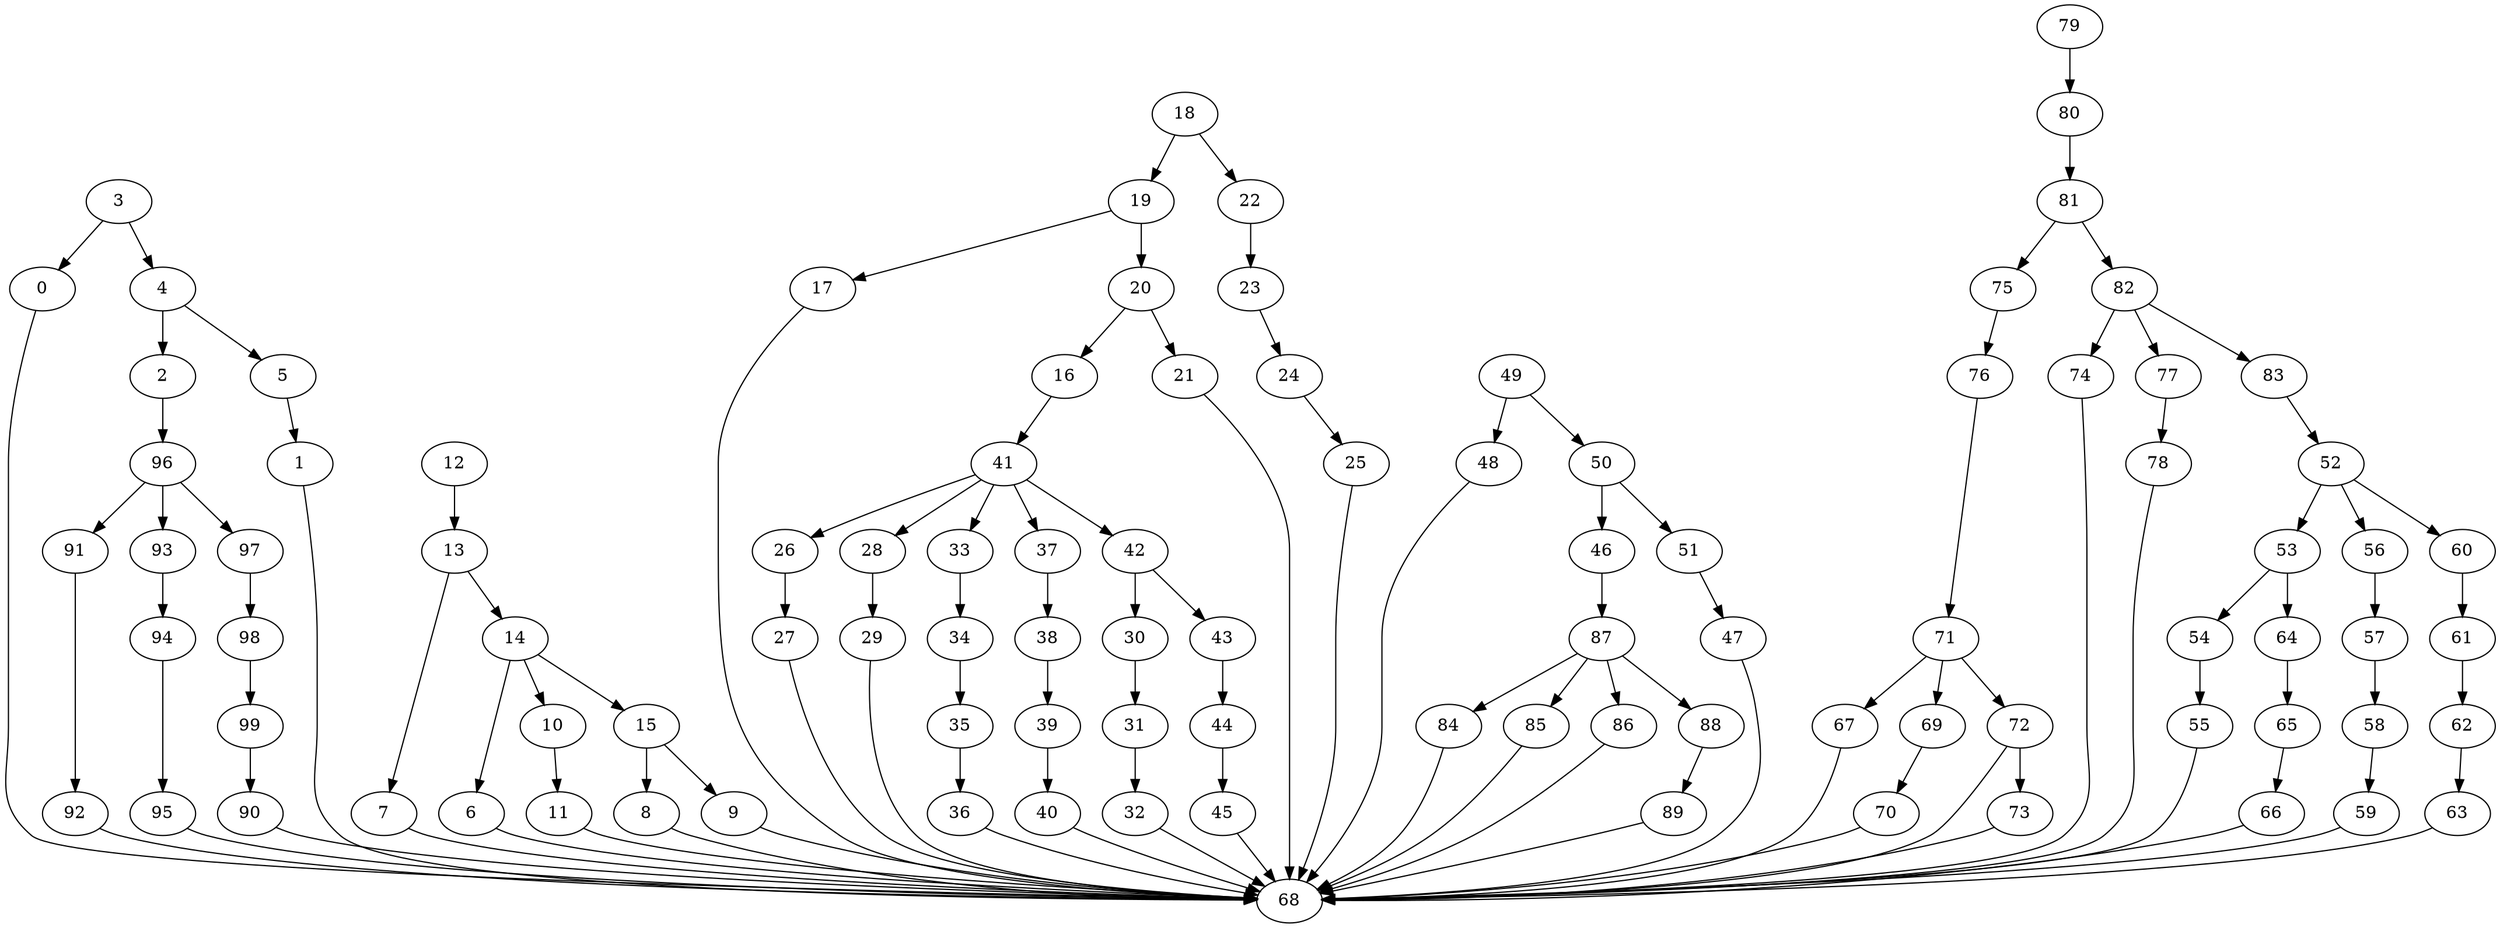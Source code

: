 strict digraph  {
0 [exec=119];
1 [exec=99];
2 [exec=92];
3 [exec=129];
4 [exec=124];
5 [exec=145];
6 [exec=95];
7 [exec=113];
8 [exec=171];
9 [exec=121];
10 [exec=72];
11 [exec=190];
12 [exec=126];
13 [exec=51];
14 [exec=124];
15 [exec=196];
16 [exec=128];
17 [exec=116];
18 [exec=61];
19 [exec=70];
20 [exec=61];
21 [exec=168];
22 [exec=121];
23 [exec=182];
24 [exec=186];
25 [exec=170];
26 [exec=120];
27 [exec=97];
28 [exec=141];
29 [exec=161];
30 [exec=200];
31 [exec=132];
32 [exec=192];
33 [exec=100];
34 [exec=132];
35 [exec=75];
36 [exec=65];
37 [exec=108];
38 [exec=121];
39 [exec=199];
40 [exec=110];
41 [exec=81];
42 [exec=134];
43 [exec=95];
44 [exec=124];
45 [exec=167];
46 [exec=65];
47 [exec=64];
48 [exec=93];
49 [exec=88];
50 [exec=60];
51 [exec=189];
52 [exec=154];
53 [exec=101];
54 [exec=172];
55 [exec=101];
56 [exec=111];
57 [exec=162];
58 [exec=155];
59 [exec=175];
60 [exec=59];
61 [exec=106];
62 [exec=157];
63 [exec=163];
64 [exec=113];
65 [exec=159];
66 [exec=105];
67 [exec=114];
68 [exec=112];
69 [exec=184];
70 [exec=103];
71 [exec=109];
72 [exec=156];
73 [exec=116];
74 [exec=60];
75 [exec=176];
76 [exec=149];
77 [exec=73];
78 [exec=160];
79 [exec=103];
80 [exec=196];
81 [exec=92];
82 [exec=136];
83 [exec=125];
84 [exec=195];
85 [exec=170];
86 [exec=153];
87 [exec=149];
88 [exec=105];
89 [exec=50];
90 [exec=147];
91 [exec=106];
92 [exec=190];
93 [exec=63];
94 [exec=101];
95 [exec=91];
96 [exec=134];
97 [exec=193];
98 [exec=170];
99 [exec=184];
0 -> 68  [comm=11];
1 -> 68  [comm=16];
2 -> 96  [comm=7];
3 -> 4  [comm=7];
3 -> 0  [comm=17];
4 -> 5  [comm=10];
4 -> 2  [comm=15];
5 -> 1  [comm=16];
6 -> 68  [comm=15];
7 -> 68  [comm=10];
8 -> 68  [comm=14];
9 -> 68  [comm=5];
10 -> 11  [comm=5];
11 -> 68  [comm=7];
12 -> 13  [comm=16];
13 -> 14  [comm=8];
13 -> 7  [comm=10];
14 -> 15  [comm=10];
14 -> 6  [comm=20];
14 -> 10  [comm=7];
15 -> 8  [comm=8];
15 -> 9  [comm=10];
16 -> 41  [comm=20];
17 -> 68  [comm=12];
18 -> 19  [comm=14];
18 -> 22  [comm=17];
19 -> 20  [comm=12];
19 -> 17  [comm=20];
20 -> 21  [comm=12];
20 -> 16  [comm=14];
21 -> 68  [comm=16];
22 -> 23  [comm=12];
23 -> 24  [comm=15];
24 -> 25  [comm=19];
25 -> 68  [comm=17];
26 -> 27  [comm=17];
27 -> 68  [comm=15];
28 -> 29  [comm=14];
29 -> 68  [comm=19];
30 -> 31  [comm=18];
31 -> 32  [comm=5];
32 -> 68  [comm=13];
33 -> 34  [comm=10];
34 -> 35  [comm=19];
35 -> 36  [comm=16];
36 -> 68  [comm=17];
37 -> 38  [comm=17];
38 -> 39  [comm=5];
39 -> 40  [comm=9];
40 -> 68  [comm=7];
41 -> 42  [comm=19];
41 -> 26  [comm=16];
41 -> 28  [comm=14];
41 -> 33  [comm=7];
41 -> 37  [comm=13];
42 -> 43  [comm=20];
42 -> 30  [comm=12];
43 -> 44  [comm=20];
44 -> 45  [comm=7];
45 -> 68  [comm=9];
46 -> 87  [comm=12];
47 -> 68  [comm=7];
48 -> 68  [comm=14];
49 -> 50  [comm=9];
49 -> 48  [comm=6];
50 -> 51  [comm=10];
50 -> 46  [comm=17];
51 -> 47  [comm=13];
52 -> 53  [comm=5];
52 -> 56  [comm=12];
52 -> 60  [comm=10];
53 -> 54  [comm=8];
53 -> 64  [comm=11];
54 -> 55  [comm=6];
55 -> 68  [comm=15];
56 -> 57  [comm=7];
57 -> 58  [comm=8];
58 -> 59  [comm=13];
59 -> 68  [comm=6];
60 -> 61  [comm=14];
61 -> 62  [comm=10];
62 -> 63  [comm=9];
63 -> 68  [comm=18];
64 -> 65  [comm=9];
65 -> 66  [comm=7];
66 -> 68  [comm=16];
67 -> 68  [comm=5];
69 -> 70  [comm=9];
70 -> 68  [comm=18];
71 -> 72  [comm=9];
71 -> 67  [comm=11];
71 -> 69  [comm=14];
72 -> 73  [comm=20];
72 -> 68  [comm=7];
73 -> 68  [comm=17];
74 -> 68  [comm=10];
75 -> 76  [comm=10];
76 -> 71  [comm=13];
77 -> 78  [comm=17];
78 -> 68  [comm=14];
79 -> 80  [comm=17];
80 -> 81  [comm=15];
81 -> 82  [comm=10];
81 -> 75  [comm=17];
82 -> 83  [comm=6];
82 -> 74  [comm=18];
82 -> 77  [comm=5];
83 -> 52  [comm=13];
84 -> 68  [comm=5];
85 -> 68  [comm=14];
86 -> 68  [comm=9];
87 -> 88  [comm=7];
87 -> 84  [comm=10];
87 -> 85  [comm=8];
87 -> 86  [comm=5];
88 -> 89  [comm=12];
89 -> 68  [comm=12];
90 -> 68  [comm=5];
91 -> 92  [comm=20];
92 -> 68  [comm=10];
93 -> 94  [comm=19];
94 -> 95  [comm=17];
95 -> 68  [comm=15];
96 -> 97  [comm=10];
96 -> 91  [comm=11];
96 -> 93  [comm=8];
97 -> 98  [comm=20];
98 -> 99  [comm=16];
99 -> 90  [comm=14];
}
